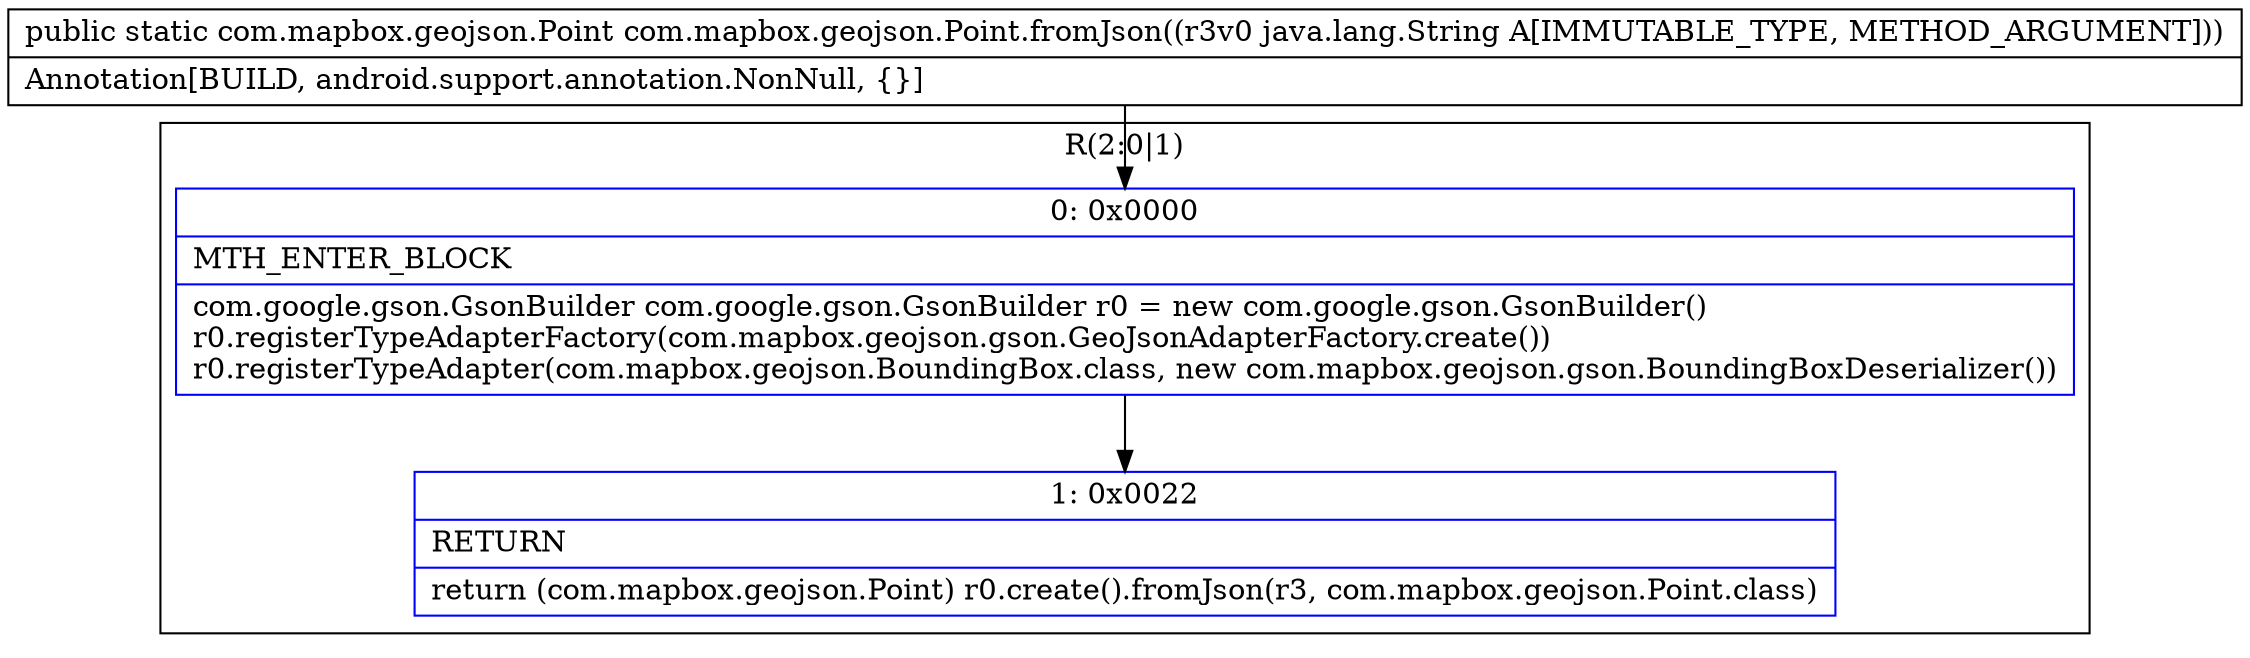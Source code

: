 digraph "CFG forcom.mapbox.geojson.Point.fromJson(Ljava\/lang\/String;)Lcom\/mapbox\/geojson\/Point;" {
subgraph cluster_Region_292954007 {
label = "R(2:0|1)";
node [shape=record,color=blue];
Node_0 [shape=record,label="{0\:\ 0x0000|MTH_ENTER_BLOCK\l|com.google.gson.GsonBuilder com.google.gson.GsonBuilder r0 = new com.google.gson.GsonBuilder()\lr0.registerTypeAdapterFactory(com.mapbox.geojson.gson.GeoJsonAdapterFactory.create())\lr0.registerTypeAdapter(com.mapbox.geojson.BoundingBox.class, new com.mapbox.geojson.gson.BoundingBoxDeserializer())\l}"];
Node_1 [shape=record,label="{1\:\ 0x0022|RETURN\l|return (com.mapbox.geojson.Point) r0.create().fromJson(r3, com.mapbox.geojson.Point.class)\l}"];
}
MethodNode[shape=record,label="{public static com.mapbox.geojson.Point com.mapbox.geojson.Point.fromJson((r3v0 java.lang.String A[IMMUTABLE_TYPE, METHOD_ARGUMENT]))  | Annotation[BUILD, android.support.annotation.NonNull, \{\}]\l}"];
MethodNode -> Node_0;
Node_0 -> Node_1;
}


